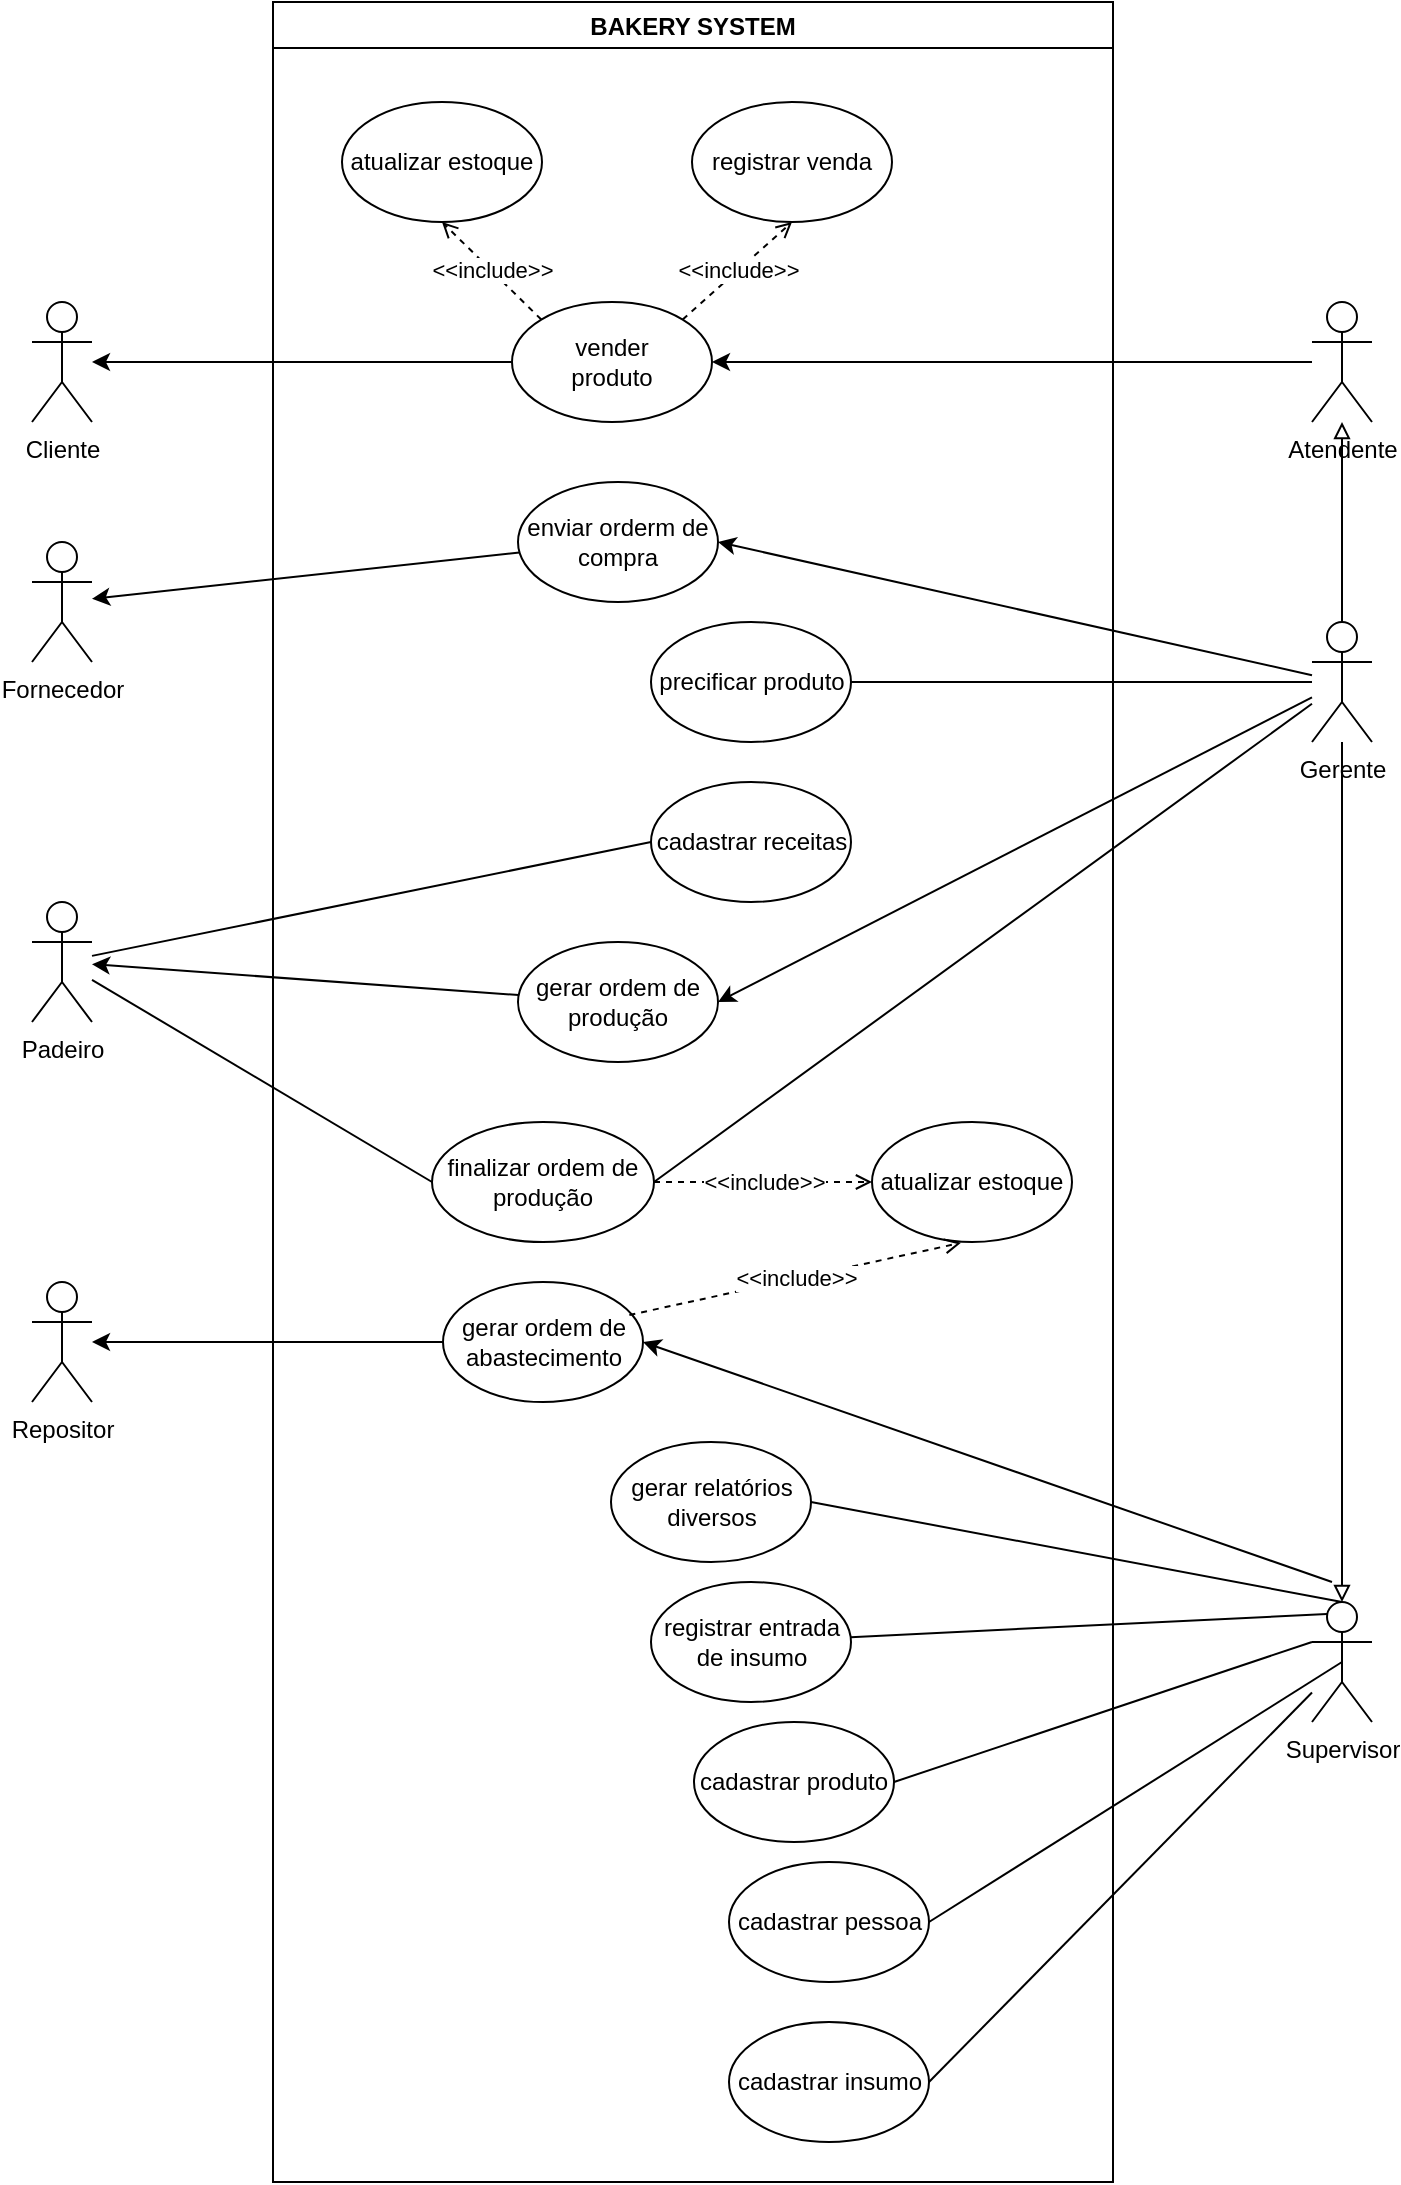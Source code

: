 <mxfile version="20.2.3" type="device"><diagram id="2G3FZySLYMYsShOIYRx7" name="Página-1"><mxGraphModel dx="213" dy="643" grid="1" gridSize="10" guides="1" tooltips="1" connect="1" arrows="1" fold="1" page="1" pageScale="1" pageWidth="827" pageHeight="1169" math="0" shadow="0"><root><mxCell id="0"/><mxCell id="1" parent="0"/><mxCell id="F-S14ERZQm-FmX85dZPy-14" style="edgeStyle=none;rounded=0;orthogonalLoop=1;jettySize=auto;html=1;" parent="1" source="F-S14ERZQm-FmX85dZPy-1" target="F-S14ERZQm-FmX85dZPy-3" edge="1"><mxGeometry relative="1" as="geometry"/></mxCell><mxCell id="F-S14ERZQm-FmX85dZPy-3" value="Fornecedor" style="shape=umlActor;verticalLabelPosition=bottom;verticalAlign=top;html=1;outlineConnect=0;" parent="1" vertex="1"><mxGeometry x="910" y="340" width="30" height="60" as="geometry"/></mxCell><mxCell id="F-S14ERZQm-FmX85dZPy-18" style="edgeStyle=none;rounded=0;orthogonalLoop=1;jettySize=auto;html=1;" parent="1" source="F-S14ERZQm-FmX85dZPy-4" target="F-S14ERZQm-FmX85dZPy-10" edge="1"><mxGeometry relative="1" as="geometry"/></mxCell><mxCell id="F-S14ERZQm-FmX85dZPy-36" style="edgeStyle=none;rounded=0;orthogonalLoop=1;jettySize=auto;html=1;endArrow=none;endFill=0;entryX=1;entryY=0.5;entryDx=0;entryDy=0;" parent="1" source="F-S14ERZQm-FmX85dZPy-51" target="F-S14ERZQm-FmX85dZPy-35" edge="1"><mxGeometry relative="1" as="geometry"/></mxCell><mxCell id="F-S14ERZQm-FmX85dZPy-4" value="Atendente" style="shape=umlActor;verticalLabelPosition=bottom;verticalAlign=top;html=1;outlineConnect=0;" parent="1" vertex="1"><mxGeometry x="1550" y="220" width="30" height="60" as="geometry"/></mxCell><mxCell id="F-S14ERZQm-FmX85dZPy-6" value="Cliente" style="shape=umlActor;verticalLabelPosition=bottom;verticalAlign=top;html=1;outlineConnect=0;" parent="1" vertex="1"><mxGeometry x="910" y="220" width="30" height="60" as="geometry"/></mxCell><mxCell id="F-S14ERZQm-FmX85dZPy-23" style="edgeStyle=none;rounded=0;orthogonalLoop=1;jettySize=auto;html=1;" parent="1" source="F-S14ERZQm-FmX85dZPy-10" target="F-S14ERZQm-FmX85dZPy-6" edge="1"><mxGeometry relative="1" as="geometry"/></mxCell><mxCell id="F-S14ERZQm-FmX85dZPy-45" value="&amp;lt;&amp;lt;include&amp;gt;&amp;gt;" style="edgeStyle=none;rounded=0;orthogonalLoop=1;jettySize=auto;html=1;entryX=0.5;entryY=1;entryDx=0;entryDy=0;dashed=1;endArrow=open;endFill=0;exitX=1;exitY=0;exitDx=0;exitDy=0;" parent="1" source="F-S14ERZQm-FmX85dZPy-10" target="F-S14ERZQm-FmX85dZPy-44" edge="1"><mxGeometry relative="1" as="geometry"/></mxCell><mxCell id="F-S14ERZQm-FmX85dZPy-49" value="&amp;lt;&amp;lt;include&amp;gt;&amp;gt;&lt;br&gt;" style="edgeStyle=none;rounded=0;orthogonalLoop=1;jettySize=auto;html=1;dashed=1;endArrow=open;endFill=0;exitX=0;exitY=0;exitDx=0;exitDy=0;entryX=0.5;entryY=1;entryDx=0;entryDy=0;" parent="1" source="F-S14ERZQm-FmX85dZPy-10" target="F-S14ERZQm-FmX85dZPy-48" edge="1"><mxGeometry relative="1" as="geometry"/></mxCell><mxCell id="F-S14ERZQm-FmX85dZPy-10" value="vender &lt;br&gt;produto" style="ellipse;whiteSpace=wrap;html=1;" parent="1" vertex="1"><mxGeometry x="1150" y="220" width="100" height="60" as="geometry"/></mxCell><mxCell id="F-S14ERZQm-FmX85dZPy-29" style="edgeStyle=none;rounded=0;orthogonalLoop=1;jettySize=auto;html=1;exitX=0;exitY=0.5;exitDx=0;exitDy=0;" parent="1" edge="1"><mxGeometry relative="1" as="geometry"><mxPoint x="1250" y="980" as="sourcePoint"/><mxPoint x="1250" y="980" as="targetPoint"/></mxGeometry></mxCell><mxCell id="F-S14ERZQm-FmX85dZPy-44" value="registrar venda" style="ellipse;whiteSpace=wrap;html=1;" parent="1" vertex="1"><mxGeometry x="1240" y="120" width="100" height="60" as="geometry"/></mxCell><mxCell id="F-S14ERZQm-FmX85dZPy-48" value="atualizar estoque" style="ellipse;whiteSpace=wrap;html=1;" parent="1" vertex="1"><mxGeometry x="1065" y="120" width="100" height="60" as="geometry"/></mxCell><mxCell id="F-S14ERZQm-FmX85dZPy-53" style="edgeStyle=none;rounded=0;orthogonalLoop=1;jettySize=auto;html=1;entryX=1;entryY=0.5;entryDx=0;entryDy=0;endArrow=classic;endFill=1;" parent="1" source="F-S14ERZQm-FmX85dZPy-51" target="F-S14ERZQm-FmX85dZPy-1" edge="1"><mxGeometry relative="1" as="geometry"/></mxCell><mxCell id="F-S14ERZQm-FmX85dZPy-69" style="edgeStyle=none;rounded=0;orthogonalLoop=1;jettySize=auto;html=1;endArrow=none;endFill=0;exitX=0.25;exitY=0.1;exitDx=0;exitDy=0;exitPerimeter=0;" parent="1" source="Os34sz5tcQbivv-QUiTs-7" target="F-S14ERZQm-FmX85dZPy-68" edge="1"><mxGeometry relative="1" as="geometry"/></mxCell><mxCell id="F-S14ERZQm-FmX85dZPy-71" style="edgeStyle=none;rounded=0;orthogonalLoop=1;jettySize=auto;html=1;entryX=1;entryY=0.5;entryDx=0;entryDy=0;endArrow=none;endFill=0;exitX=0.5;exitY=0;exitDx=0;exitDy=0;exitPerimeter=0;" parent="1" source="Os34sz5tcQbivv-QUiTs-7" target="F-S14ERZQm-FmX85dZPy-70" edge="1"><mxGeometry relative="1" as="geometry"/></mxCell><mxCell id="F-S14ERZQm-FmX85dZPy-76" style="edgeStyle=none;rounded=0;orthogonalLoop=1;jettySize=auto;html=1;endArrow=block;endFill=0;" parent="1" source="F-S14ERZQm-FmX85dZPy-51" target="F-S14ERZQm-FmX85dZPy-4" edge="1"><mxGeometry relative="1" as="geometry"><mxPoint x="1565" y="300" as="targetPoint"/></mxGeometry></mxCell><mxCell id="Os34sz5tcQbivv-QUiTs-3" style="rounded=0;orthogonalLoop=1;jettySize=auto;html=1;entryX=1;entryY=0.5;entryDx=0;entryDy=0;endArrow=none;endFill=0;exitX=0;exitY=0.333;exitDx=0;exitDy=0;exitPerimeter=0;" parent="1" source="Os34sz5tcQbivv-QUiTs-7" target="Os34sz5tcQbivv-QUiTs-2" edge="1"><mxGeometry relative="1" as="geometry"/></mxCell><mxCell id="Os34sz5tcQbivv-QUiTs-6" style="edgeStyle=none;rounded=0;orthogonalLoop=1;jettySize=auto;html=1;entryX=1;entryY=0.5;entryDx=0;entryDy=0;endArrow=none;endFill=0;exitX=0.5;exitY=0.5;exitDx=0;exitDy=0;exitPerimeter=0;" parent="1" source="Os34sz5tcQbivv-QUiTs-7" target="Os34sz5tcQbivv-QUiTs-5" edge="1"><mxGeometry relative="1" as="geometry"/></mxCell><mxCell id="Os34sz5tcQbivv-QUiTs-12" style="edgeStyle=none;rounded=0;orthogonalLoop=1;jettySize=auto;html=1;entryX=1;entryY=0.5;entryDx=0;entryDy=0;endArrow=classic;endFill=1;" parent="1" source="F-S14ERZQm-FmX85dZPy-51" target="Os34sz5tcQbivv-QUiTs-11" edge="1"><mxGeometry relative="1" as="geometry"/></mxCell><mxCell id="Os34sz5tcQbivv-QUiTs-19" style="edgeStyle=none;rounded=0;orthogonalLoop=1;jettySize=auto;html=1;entryX=0.5;entryY=0;entryDx=0;entryDy=0;entryPerimeter=0;endArrow=block;endFill=0;" parent="1" source="F-S14ERZQm-FmX85dZPy-51" target="Os34sz5tcQbivv-QUiTs-7" edge="1"><mxGeometry relative="1" as="geometry"/></mxCell><mxCell id="F-S14ERZQm-FmX85dZPy-51" value="Gerente" style="shape=umlActor;verticalLabelPosition=bottom;verticalAlign=top;html=1;outlineConnect=0;" parent="1" vertex="1"><mxGeometry x="1550" y="380" width="30" height="60" as="geometry"/></mxCell><mxCell id="F-S14ERZQm-FmX85dZPy-86" value="BAKERY SYSTEM" style="swimlane;" parent="1" vertex="1"><mxGeometry x="1030.5" y="70" width="420" height="1090" as="geometry"><mxRectangle x="220" y="80" width="140" height="30" as="alternateBounds"/></mxGeometry></mxCell><mxCell id="F-S14ERZQm-FmX85dZPy-35" value="precificar produto" style="ellipse;whiteSpace=wrap;html=1;" parent="F-S14ERZQm-FmX85dZPy-86" vertex="1"><mxGeometry x="189" y="310" width="100" height="60" as="geometry"/></mxCell><mxCell id="F-S14ERZQm-FmX85dZPy-70" value="gerar relatórios diversos" style="ellipse;whiteSpace=wrap;html=1;" parent="F-S14ERZQm-FmX85dZPy-86" vertex="1"><mxGeometry x="169" y="720" width="100" height="60" as="geometry"/></mxCell><mxCell id="Os34sz5tcQbivv-QUiTs-2" value="cadastrar produto" style="ellipse;whiteSpace=wrap;html=1;" parent="F-S14ERZQm-FmX85dZPy-86" vertex="1"><mxGeometry x="210.5" y="860" width="100" height="60" as="geometry"/></mxCell><mxCell id="F-S14ERZQm-FmX85dZPy-1" value="enviar orderm de compra" style="ellipse;whiteSpace=wrap;html=1;" parent="F-S14ERZQm-FmX85dZPy-86" vertex="1"><mxGeometry x="122.5" y="240" width="100" height="60" as="geometry"/></mxCell><mxCell id="Os34sz5tcQbivv-QUiTs-5" value="cadastrar pessoa" style="ellipse;whiteSpace=wrap;html=1;" parent="F-S14ERZQm-FmX85dZPy-86" vertex="1"><mxGeometry x="228" y="930" width="100" height="60" as="geometry"/></mxCell><mxCell id="F-S14ERZQm-FmX85dZPy-68" value="registrar entrada de insumo" style="ellipse;whiteSpace=wrap;html=1;" parent="F-S14ERZQm-FmX85dZPy-86" vertex="1"><mxGeometry x="189" y="790" width="100" height="60" as="geometry"/></mxCell><mxCell id="F-S14ERZQm-FmX85dZPy-61" value="cadastrar receitas" style="ellipse;whiteSpace=wrap;html=1;" parent="F-S14ERZQm-FmX85dZPy-86" vertex="1"><mxGeometry x="189" y="390" width="100" height="60" as="geometry"/></mxCell><mxCell id="Os34sz5tcQbivv-QUiTs-11" value="gerar ordem de produção" style="ellipse;whiteSpace=wrap;html=1;" parent="F-S14ERZQm-FmX85dZPy-86" vertex="1"><mxGeometry x="122.5" y="470" width="100" height="60" as="geometry"/></mxCell><mxCell id="Os34sz5tcQbivv-QUiTs-31" value="&amp;lt;&amp;lt;include&amp;gt;&amp;gt;" style="edgeStyle=none;rounded=0;orthogonalLoop=1;jettySize=auto;html=1;entryX=0;entryY=0.5;entryDx=0;entryDy=0;dashed=1;endArrow=open;endFill=0;" parent="F-S14ERZQm-FmX85dZPy-86" source="Os34sz5tcQbivv-QUiTs-15" target="Os34sz5tcQbivv-QUiTs-28" edge="1"><mxGeometry relative="1" as="geometry"/></mxCell><mxCell id="Os34sz5tcQbivv-QUiTs-15" value="finalizar ordem de produção&lt;br&gt;" style="ellipse;whiteSpace=wrap;html=1;" parent="F-S14ERZQm-FmX85dZPy-86" vertex="1"><mxGeometry x="79.5" y="560" width="111" height="60" as="geometry"/></mxCell><mxCell id="Os34sz5tcQbivv-QUiTs-24" value="gerar ordem de abastecimento&lt;br&gt;" style="ellipse;whiteSpace=wrap;html=1;" parent="F-S14ERZQm-FmX85dZPy-86" vertex="1"><mxGeometry x="85" y="640" width="100" height="60" as="geometry"/></mxCell><mxCell id="Os34sz5tcQbivv-QUiTs-28" value="atualizar estoque" style="ellipse;whiteSpace=wrap;html=1;" parent="F-S14ERZQm-FmX85dZPy-86" vertex="1"><mxGeometry x="299.5" y="560" width="100" height="60" as="geometry"/></mxCell><mxCell id="-F2iLA0XhkRfl_PLOsFh-2" value="&amp;lt;&amp;lt;include&amp;gt;&amp;gt;" style="edgeStyle=none;rounded=0;orthogonalLoop=1;jettySize=auto;html=1;dashed=1;endArrow=open;endFill=0;exitX=0.932;exitY=0.275;exitDx=0;exitDy=0;exitPerimeter=0;entryX=0.445;entryY=1.007;entryDx=0;entryDy=0;entryPerimeter=0;" edge="1" parent="F-S14ERZQm-FmX85dZPy-86" source="Os34sz5tcQbivv-QUiTs-24" target="Os34sz5tcQbivv-QUiTs-28"><mxGeometry relative="1" as="geometry"><mxPoint x="209.497" y="650.0" as="sourcePoint"/><mxPoint x="329.5" y="650" as="targetPoint"/></mxGeometry></mxCell><mxCell id="-F2iLA0XhkRfl_PLOsFh-3" value="cadastrar insumo" style="ellipse;whiteSpace=wrap;html=1;" vertex="1" parent="F-S14ERZQm-FmX85dZPy-86"><mxGeometry x="228" y="1010" width="100" height="60" as="geometry"/></mxCell><mxCell id="Os34sz5tcQbivv-QUiTs-25" style="edgeStyle=none;rounded=0;orthogonalLoop=1;jettySize=auto;html=1;entryX=1;entryY=0.5;entryDx=0;entryDy=0;endArrow=classic;endFill=1;" parent="1" target="Os34sz5tcQbivv-QUiTs-24" edge="1"><mxGeometry relative="1" as="geometry"><mxPoint x="1560" y="860" as="sourcePoint"/></mxGeometry></mxCell><mxCell id="-F2iLA0XhkRfl_PLOsFh-4" style="edgeStyle=none;rounded=0;orthogonalLoop=1;jettySize=auto;html=1;entryX=1;entryY=0.5;entryDx=0;entryDy=0;endArrow=none;endFill=0;" edge="1" parent="1" source="Os34sz5tcQbivv-QUiTs-7" target="-F2iLA0XhkRfl_PLOsFh-3"><mxGeometry relative="1" as="geometry"/></mxCell><mxCell id="Os34sz5tcQbivv-QUiTs-7" value="Supervisor" style="shape=umlActor;verticalLabelPosition=bottom;verticalAlign=top;html=1;outlineConnect=0;" parent="1" vertex="1"><mxGeometry x="1550" y="870" width="30" height="60" as="geometry"/></mxCell><mxCell id="Os34sz5tcQbivv-QUiTs-16" style="edgeStyle=none;rounded=0;orthogonalLoop=1;jettySize=auto;html=1;entryX=0;entryY=0.5;entryDx=0;entryDy=0;endArrow=none;endFill=0;" parent="1" source="Os34sz5tcQbivv-QUiTs-13" target="Os34sz5tcQbivv-QUiTs-15" edge="1"><mxGeometry relative="1" as="geometry"/></mxCell><mxCell id="-F2iLA0XhkRfl_PLOsFh-1" style="rounded=0;orthogonalLoop=1;jettySize=auto;html=1;endArrow=none;endFill=0;entryX=0;entryY=0.5;entryDx=0;entryDy=0;" edge="1" parent="1" source="Os34sz5tcQbivv-QUiTs-13" target="F-S14ERZQm-FmX85dZPy-61"><mxGeometry relative="1" as="geometry"/></mxCell><mxCell id="Os34sz5tcQbivv-QUiTs-13" value="Padeiro" style="shape=umlActor;verticalLabelPosition=bottom;verticalAlign=top;html=1;outlineConnect=0;" parent="1" vertex="1"><mxGeometry x="910" y="520" width="30" height="60" as="geometry"/></mxCell><mxCell id="Os34sz5tcQbivv-QUiTs-14" style="edgeStyle=none;rounded=0;orthogonalLoop=1;jettySize=auto;html=1;endArrow=classic;endFill=1;" parent="1" source="Os34sz5tcQbivv-QUiTs-11" target="Os34sz5tcQbivv-QUiTs-13" edge="1"><mxGeometry relative="1" as="geometry"/></mxCell><mxCell id="Os34sz5tcQbivv-QUiTs-17" style="edgeStyle=none;rounded=0;orthogonalLoop=1;jettySize=auto;html=1;endArrow=none;endFill=0;exitX=1;exitY=0.5;exitDx=0;exitDy=0;" parent="1" source="Os34sz5tcQbivv-QUiTs-15" target="F-S14ERZQm-FmX85dZPy-51" edge="1"><mxGeometry relative="1" as="geometry"/></mxCell><mxCell id="Os34sz5tcQbivv-QUiTs-23" value="Repositor" style="shape=umlActor;verticalLabelPosition=bottom;verticalAlign=top;html=1;outlineConnect=0;" parent="1" vertex="1"><mxGeometry x="910" y="710" width="30" height="60" as="geometry"/></mxCell><mxCell id="Os34sz5tcQbivv-QUiTs-26" style="edgeStyle=none;rounded=0;orthogonalLoop=1;jettySize=auto;html=1;endArrow=classic;endFill=1;" parent="1" source="Os34sz5tcQbivv-QUiTs-24" target="Os34sz5tcQbivv-QUiTs-23" edge="1"><mxGeometry relative="1" as="geometry"/></mxCell></root></mxGraphModel></diagram></mxfile>